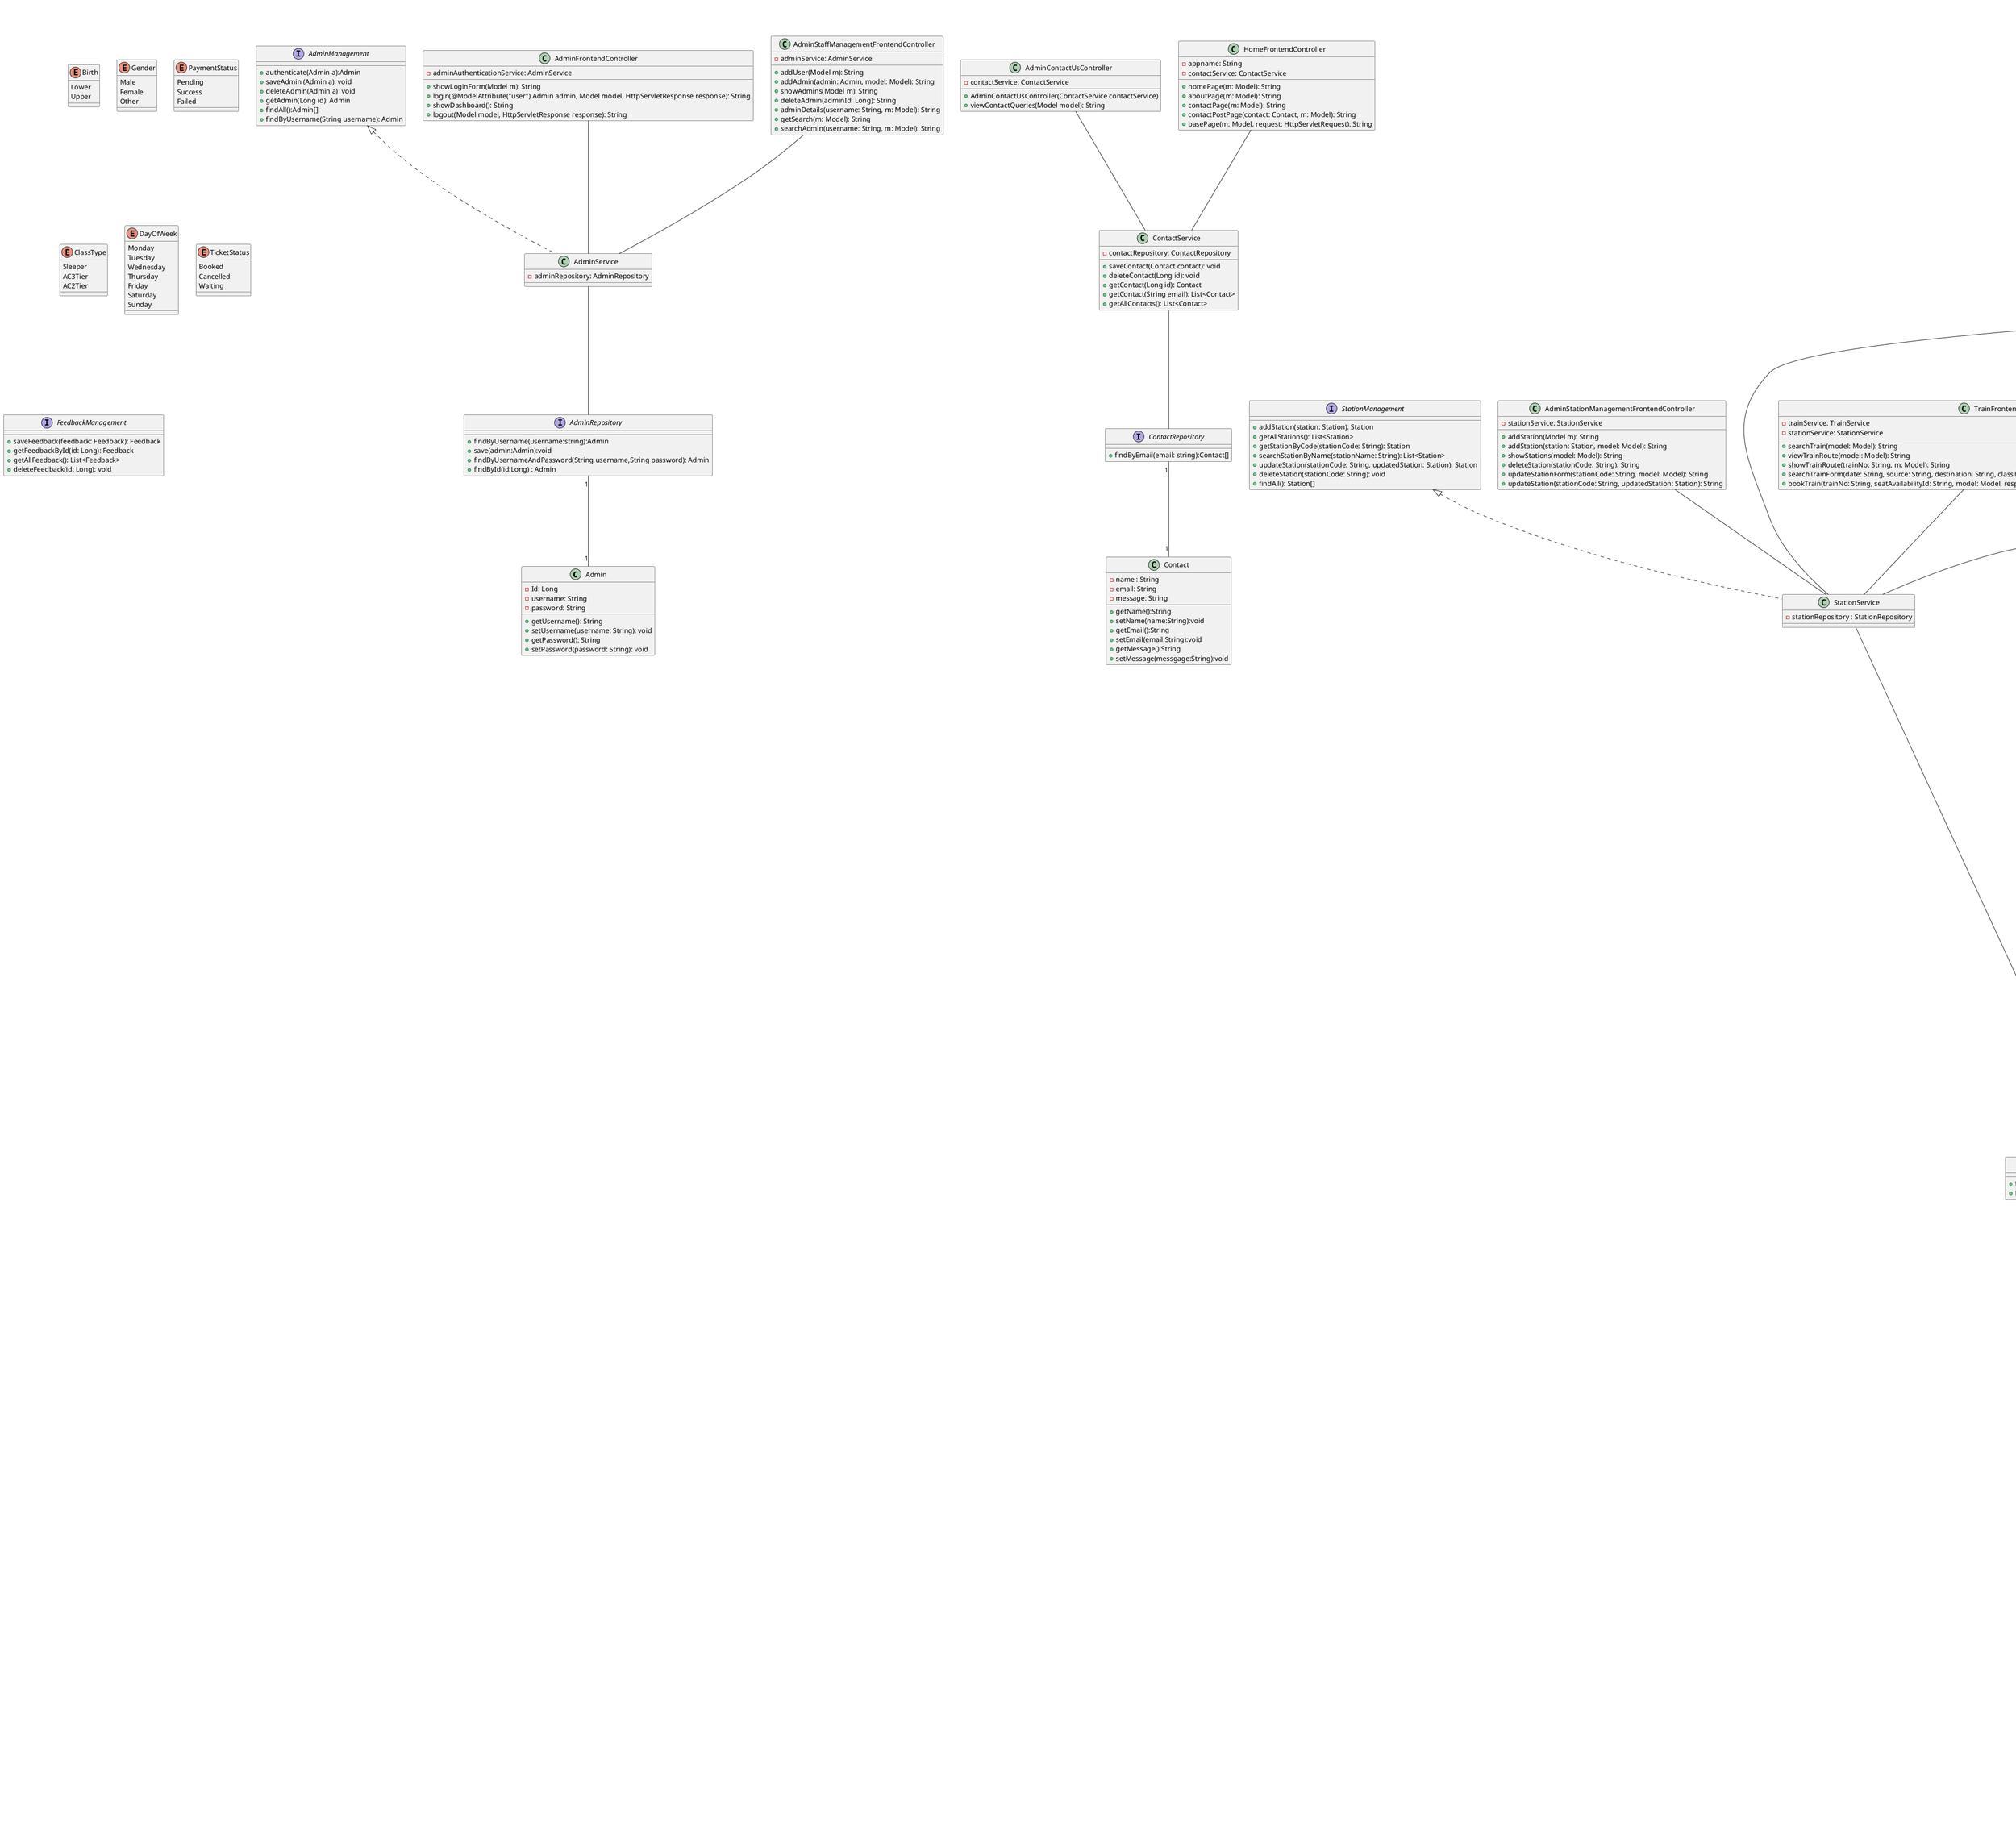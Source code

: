 @startuml
top to bottom direction

' package Model{
    class Admin {
        - Id: Long
        - username: String
        - password: String
        + getUsername(): String
        + setUsername(username: String): void
        + getPassword(): String
        + setPassword(password: String): void
    }

    enum Birth {
        Lower
        Upper
    }

    enum Gender {
        Male
        Female
        Other
    }

    class Contact {
        - name : String
        - email: String
        - message: String
        + getName():String
        + setName(name:String):void
        + getEmail():String
        + setEmail(email:String):void
        + getMessage():String
        + setMessage(messgage:String):void
    }

    class Feedback {
        - Id: Long
        - user: User
        - ticket: Ticket
        - rating: int
        - comment: String
        + getUser(): User
        + setUser(user: User): void
        + getTicket(): Ticket
        + setTicket(ticket: Ticket): void
        + getRating(): int
        + setRating(rating: int): void
        + getComment(): String
        + setComment(comment: String): void
    }

    class OperatingDay {
        - id: Long
        - train: Train
        - dayOfWeek: DayOfWeek
        + getDayOfWeek(): DayOfWeek
        + setDayOfWeek(dayOfWeek: DayOfWeek): void
        + getTrain(): Train
        + setTrain(train: Train): void
    }

    class Route {
        - Id: Long
        - routeCode: String
        - train: Train
        - stationTimings: List<StationTimings>
        + getStationTimings(): List<StationTimings>
        + setStationTimings(stationTimings: List<StationTimings>): void
        + getStationTimingsByStationCode(stationCode: String): StationTimings
        + isStationPresent(stationCode: String): int
        + getNextStation(currentStationCode: String): StationTimings
        + getPreviousStation(currentStationCode: String): StationTimings
        + getDistanceBetweenStations(stationCode1: String, stationCode2: String): double
        + isRoutePresent(src: Station, dest: Station): boolean
        + findSubRoute(SRC: Station, DEST: Station): List<StationTimings>
        + calculateJourneyTime(src: Station, dest: Station): String
    }

    class SeatAvailability {
        - id: Long
        - train: Train
        - date: Date
        - no_of_coaches: int
        - classes: ClassType
        - availableSeats: int
        - waitingList: List<Ticket>
        - CancelledSeats: List<Integer>
        - lastUnbookedLowerSeat: int
        - lastUnbookedUpperSeat: int
        - lastLowerSeat: int
        - lastUpperSeat: int
        - basePrice: double
        - farePerKM: double
        - seniorCitizenDiscount: double
        - cancellationCharge: double
        + SeatAvailability(no_of_coaches: int): void
        + checkWaitingPassengers(): void
        + isFull(): boolean
        + allocateSeatNumber(b: Birth): int
        + allocateSeatNumber(): int
        + allocatePassengerSeatNo(passengers: List<Passenger>): void
        + checkWaitingPassengers(passengers: List<Passenger>): boolean
        + checkSeniorCitizenCount(passengers: List<Passenger>): int
        + getFare(src: Station, dest: Station, passengers: List<Passenger>): double
        + getPassengerSeats(p: List<Passenger>): List<Integer>
        + cancelTicket(t: Ticket): void
    }

    class Station {
        - id: Long
        - stationCode: String
        - stationName: String
        + getStationCode(): String
        + setStationCode(stationCode: String): void
        + getStationName(): String
        + setStationName(stationName: String): void
    }

    class StationTimings {
        - id: Long
        - station: Station
        - arrivalTime: Time
        - departureTime: Time
        - distanceFromNextStation: double
        - route: Route
        + getId(): Long
        + getStation(): Station
        + setStation(station: Station): void
        + getArrivalTime(): Time
        + setArrivalTime(arrivalTime: Time): void
        + getDepartureTime(): Time
        + setDepartureTime(departureTime: Time): void
        + getRoute(): Route
        + setRoute(route: Route): void
    }

    class Ticket {
        - ticket_id: Long
        - PNR: String
        - train: Train
        - SRC: Station
        - DEST: Station
        - user: User
        - passengers: List<Passenger>
        - wantFood: Boolean
        - veg: Boolean
        - quantity: int
        - date: Date
        - classes: ClassType
        - status: TicketStatus
        - WaitingListNumber: int
        - paymentStatus: PaymentStatus
        - payment: Payment
        - totalAmount: double
        - foodprice: double
        - seatAvailability: SeatAvailability
        + Ticket()
        + getTotalAmount(): double
        + setTotalAmount(): void
        + getCancellationCharge(): double
        + getPNR(): String
        + setPNR(pNR: String): void
        + isPassengersWaiting(): boolean
        + calculateFoodPrice(): double
        + calculateFinalPrice(): double
    }

    class Passenger {
        - id: Long
        - user: User
        - name: String
        - age: int
        - gender: Gender
        - isSeniorCitizen: boolean
        - isWaitingList: boolean
        - birthpreference: Birth
        - seatNo: int
        - coachNo: int
        - ticket: Ticket
        + isWaitingList(): boolean
        + setWaitingList(isWaitingList: boolean): void
        + getSeatNo(): int
        + setSeatNo(seatNo: int): void
        + getCoachNo(): int
        + setCoachNo(coachNo: int): void
    }

    class Train {
        - trainNo: String
        - trainName: String
        - trainType: String
        - operatingDays: List<OperatingDay>
        - seatAvailability: List<SeatAvailability>
        - route: Route
        + getRouteList(): List<String>
        + getSeatAvailabilityClasswise(classes: ClassType, date: Date): SeatAvailability
        + getTotalAvailableSeats(): int
        + getDaysRunning(): String
        + getSchedule(): List<String>
        + doesPathExist(SRC: Station, DEST: Station): boolean
        + getArrivalTime(station: Station): Time
        + getDepartureTime(station: Station): Time
        + getStationTimings(): List<StationTimings>
        + willTrainRunOnDayOfWeek(d: DayOfWeek): boolean
        + getFare(SRC: Station, DEST: Station, classes: ClassType, date: Date): double
        + getDistanceBetweenStations(SRC: Station, DEST: Station): double
        + getDurationBetweenStations(SRC: Station, DEST: Station): void
        + doesDateAndClassExist(date: Date, c: ClassType): boolean
    }

    class User {
        - id: Long
        - username: String
        - password: String
        - email: String
        - firstName: String
        - lastName: String
        - phoneNumber: String
        - address: String
        + getUsername(): String
        + setUsername(username: String): void
        + getPassword(): String
        + setPassword(password: String): void
    }


    class Payment {
        - id: Long
        - ticket: Ticket
        - status: PaymentStatus
        + getTicket(): Ticket
        + setTicket(ticket: Ticket): void
        + getStatus(): PaymentStatus
        + setStatus(status: PaymentStatus): void
    }

    enum PaymentStatus{
        Pending
        Success
        Failed
    }

    enum ClassType {
        Sleeper
        AC3Tier
        AC2Tier
    }

    enum DayOfWeek {
        Monday
        Tuesday
        Wednesday
        Thursday
        Friday
        Saturday
        Sunday
    }

    enum TicketStatus {
        Booked
        Cancelled
        Waiting
    }
    
' }

' Model connectiopns
Train "1" *-- "*" OperatingDay
Train "1" *-- "*" SeatAvailability
Train "1" *-- "*" Ticket
Train "1" --* "1" Route

Ticket "1" o-- "*" Passenger
Ticket "1" --* "1" SeatAvailability
Ticket "1" --* "1" User
Ticket "1" -- "1" Feedback
Ticket "1" *-- "1" Payment

User "1"*--"*" Feedback
User "1"*--"*" Passenger

Route <-- StationTimings

StationTimings "*" --* "1" Station

' Implemented by JPA Repository
' package Repository{

    interface AdminRepository{
        + findByUsername(username:string):Admin
        + save(admin:Admin):void
        + findByUsernameAndPassword(String username,String password): Admin
        + findById(id:Long) : Admin
    }

    interface ContactRepository{
        + findByEmail(email: string):Contact[]
    }

    interface FeedbackRepository{
        + save(feedback:Feedback):void
    }

    interface OperatingDayRepository{
        + findByTrain(train:Train):OperatingDay[]
        + findByTrainTrainNo(trainNo:String):OperatingDay[]
    }

    interface PassengerRepository{
        + findByUser(u:User):Passenger[]
        + findByTicket(t:Ticket): Passenger[]
        + save(Passenger p): void
    }

    interface PaymentRepository{
        + findByTicket(t:Ticket):Payment
        + save(Payment p):void
    }

    interface RouteRepository{
        + findByTrainTrainName(trainName:String):Route[]
        + findByTrainTrainNo(trainNo:String):Route
        + findRouteBetweenStation(src:Station,dest:Station):String[]
        + findByRouteCode(routeCode:String):Route
    }

    interface SeatAvailabilityRepository {
        +findByTrainAndDateAndClasses(train: Train, date: Date, classType: ClassType): SeatAvailability
        +findByTrainAndDate(train: Train, date: Date): List<SeatAvailability>
    }

    interface StationRepository{
        + findByStationCode(stationCode:String):Station
        + findByStationNameContaining(stationName:String):Station[]
    }

    interface StationTimingsRepository {
        +findByStation(station: Station): StationTimings
        +findByRoute(route: Route): List<StationTimings>
    }

    interface TicketRepository {
        +findByPNR(PNR: String): Ticket
        +findByUser(user: User): List<Ticket>
        +findByTrain_TrainNo(trainNo: String): List<Ticket>
        +findByStatus(status: TicketStatus): List<Ticket>
    }

    interface TrainRepository {
        +findByTrainNo(trainNo: String): Train
        +findByTrainTypeContaining(trainType: String): List<Train>
        +findByTrainNameContaining(trainName: String): List<Train>
        +findByRoute(route: Route): Train
    }

    interface UserRepository {
        +findByUsername(username: String): User
        +findByEmail(email: String): User
        +findByUsernameAndPassword(username: String, password: String): User
    }

' }

' Connections for Repository
AdminRepository "1"--"1" Admin
ContactRepository "1"--"1" Contact
FeedbackRepository "1"--"1" Feedback
OperatingDayRepository "1"--"1" OperatingDay
PassengerRepository "1"--"1" Passenger
PaymentRepository "1"--"1" Payment
RouteRepository "1"--"1" Route
SeatAvailabilityRepository "1"--"1" SeatAvailability
StationRepository "1"--"1" Station
StationTimingsRepository "1"--"1" StationTimings
TicketRepository "1"--"1" Ticket
TrainRepository "1"--"1" Train
UserRepository "1"--"1" User

' Interfaces
' package Interface{

    interface AdminManagement {
        + authenticate(Admin a):Admin
        + saveAdmin (Admin a): void
        + deleteAdmin(Admin a): void
        + getAdmin(Long id): Admin
        + findAll():Admin[]
        + findByUsername(String username): Admin
    }

    interface FeedbackManagement {
        + saveFeedback(feedback: Feedback): Feedback
        + getFeedbackById(id: Long): Feedback
        + getAllFeedback(): List<Feedback>
        + deleteFeedback(id: Long): void
    }

    interface RouteManagement {
        + addRoute(route: Route): Route
        + getRouteByRouteCode(routeCode: String): Route
        + getRouteById(routeId: Long): Route
        + updateRoute(routeId: Long, updatedRoute: Route): Route
        + deleteRoute(routeId: Long): void
        + getRouteBetweenStations(stationCode1: String, stationCode2: String): List<String>
        + getAllRoutes(): List<Route>
        + getRoutesBetweenStations(SRC: String, DEST: String): List<Route>
        + getRoutesByTrain(trainName: String): List<Route>
        + getRoutesPassingThroughStation(stationCode: String): List<Route>
        + getRouteByTrainNo(trainNo: String): Route
    }

    interface StationManagement {
        + addStation(station: Station): Station
        + getAllStations(): List<Station>
        + getStationByCode(stationCode: String): Station
        + searchStationByName(stationName: String): List<Station>
        + updateStation(stationCode: String, updatedStation: Station): Station
        + deleteStation(stationCode: String): void
        + findAll(): Station[]
    }

    interface StationTimingsManagement {
        + addStationTimings(stationTiming: StationTimings): StationTimings
        + getAllStationTimings(): List<StationTimings>
        + getStationTimingsById(id: Long): StationTimings
        + updateStationTimings(id: Long, stationTiming: StationTimings): StationTimings
        + deleteStationTimings(id: Long): void
        + getStationTimingsByRoute(route: Route): List<StationTimings>
        + getStationTimingsByStation(station: Station): StationTimings
    }

    interface TicketAllocationOperations {
        Ticket allocateSeats(Ticket ticket)
        void cancelTicket(Ticket ticket)
    }

    interface TicketCRUDOperations {
        List<Ticket> getAllTickets()
        Ticket getTicketById(Long id)
        Ticket saveTicket(Ticket ticket)
        Ticket updateTicket(Ticket ticket)
        void deleteTicket(Long id)
        List<Ticket> getTicketByUser(User user)

        Ticket updatePNR(Long ticketId, String newPNR)
        Ticket updateTrain(Long ticketId, Train newTrain)
        Ticket updateSource(Long ticketId, Station newSource)
        Ticket updateDestination(Long ticketId, Station newDestination)
        Ticket updatePassengers(Long ticketId, List<Passenger> newPassengers)
        Ticket updateTicketDate(Long ticketId, Date newDate)
        Ticket updateTicketStatus(Long ticketId, TicketStatus newStatus)
        Ticket updatePaymentStatus(Long ticketId, PaymentStatus newPaymentStatus)
    }

    interface TicketQueryOperations {
        List<Ticket> getCancelledTickets()
        List<Ticket> getConfirmedTickets()
        List<Ticket> getWaitingListTickets()
    }
    '  Shows Single Responsibility Principle
    interface TicketManagement extends TicketCRUDOperations,TicketAllocationOperations,TicketQueryOperations {
        include TicketCRUDOperations
        include TicketAllocationOperations
        include TicketQueryOperations
    }
    ' For OCP 
    interface TicketFareDiscount{
        + addFareDiscount(Long ticketId): Ticket
    }

    ' SRP
    interface TrainManagement {
        List<Train> getAllTrains()
        Train getTrainByTrainNo(String trainNo)
        Train saveTrain(Train train)
        Train updateTrain(String trainNo, Train updatedTrain)
        void deleteTrain(String trainNo)
        List<Train> searchTrainBySrcAndDest(String SRC, String DEST)
        List<SeatAvailability> searchTrain(String SRC, String DEST, ClassType classes, Date date)
    }

    interface TrainSeatAvailibilityManagement {
        void addSeatAvailabitity(SeatAvailability seatAvailability)
        void deleteSeatAvailabitity(SeatAvailability seatAvailability)
        boolean checkSeatAvailability(SeatAvailability seatAvailability)
        void updateSeatAvailibity(SeatAvailability seatAvailability)
        List<SeatAvailability> getAllSeatAvailabilities()
        SeatAvailability getSeatAvailibity(Long id)
        List<SeatAvailability> getSeatAvailibityForTrain(Train train, Date date)
        SeatAvailability getSeatAvailibity(Train train, ClassType classType, Date date)
        void addCancelledSeatNo(SeatAvailability seatAvailability, int seatNo)
        void removeCancelledSeatNo(SeatAvailability seatAvailability, int seatNo)
        void addWaitingList(SeatAvailability seatAvailability, Ticket waitingList)
        void removeWaitingList(SeatAvailability seatAvailability, Ticket waitingList)
        List<Ticket> getWaitingList(SeatAvailability seatAvailability)
    }

    interface UserManagement {
        User addUser(User user)
        boolean updateUser(User user)
        boolean deleteUser(Long userId)
        User searchUser(String username)
        User searchUser(String username, String password)
        User login(String username, String password)
        User signUp(User user)
        boolean changePassword(User user, String newPassword)
        User viewUserDetails(String username)
        List<User> viewAllUsers()
        User getUserByUsername(String username)
    }

' } 

' Service package
' package Service{

    class AdminService implements AdminManagement {
        - adminRepository: AdminRepository
    }

    class ContactService {
        - contactRepository: ContactRepository
        + saveContact(Contact contact): void
        + deleteContact(Long id): void
        + getContact(Long id): Contact
        + getContact(String email): List<Contact>
        + getAllContacts(): List<Contact>
    }

    class FeedbackService {
        - feedbackRepository: FeedbackRepository
        + saveFeedback(Feedback feedback): Feedback
        + getFeedbackById(Long id): Feedback
        + getAllFeedback(): List<Feedback>
        + deleteFeedback(Long id): void
    }

    class OperatingDayService {
        - operatingDayRepository: OperatingDayRepository
        + addOperatingDay(OperatingDay operatingDay): OperatingDay
        + getOperatingDayById(Long operatingDayId): OperatingDay
        + updateOperatingDay(Long operatingDayId, OperatingDay updatedOperatingDay): OperatingDay
        + deleteOperatingDay(Long operatingDayId): void
        + getOperatingDaysByTrain(Train train): List<OperatingDay>
        + getAllOperatingDays(): List<OperatingDay>
        + getOperatingDaysByTrainNo(String trainNo): List<OperatingDay>
    }

    class PassengerService {
        - passengerRepository: PassengerRepository
        + getPassengersByTicket(Ticket ticket): List<Passenger>
        + savePassenger(Passenger passenger): void
        + deletePassenger(Passenger passenger): void
        + deletePassengerById(Long id): void
        + getPassengerById(Long id): Passenger
        + getAllPassengers(): List<Passenger>
        + getPassengerByUser(User u): List<Passenger>
        + deletePassengerByTicket(Ticket ticket): void
        + saveAllPassenger(List<Passenger> passengers): List<Passenger>
    }

    class PaymentService {
        - paymentRepository: PaymentRepository
        + getAllPayments(): List<Payment>
        + getPaymentById(Long id): Payment
        + savePayment(Payment payment): Payment
        + updateTransactionDetails(Long paymentId, PaymentStatus ps): Payment
        + updatePaymentStatus(Long paymentId, PaymentStatus status): Payment
        + updatePrebookingDetails(Long paymentId, boolean prebooked, boolean isVeg): Payment
        + deletePayment(Long id): void
    }

    class RouteService implements RouteManagement {
        - routeRepository: RouteRepository
    }

    class SeatAvailabilityService implements TrainSeatAvailibilityManagement {
        - seatAvailabilityRepository: SeatAvailabilityRepository
    }

    class StationService implements StationManagement{
        - stationRepository : StationRepository
    }

    class StationTimingsService implements StationTimingsManagement{
        - stationTimingsRepository : StationTimingsRepository
    }
    ' OCP
    class TicketFareDiscountService implements TicketFareDiscount{
        - ticketRepository: TicketRepository
        + addFareDiscount(Long ticket_id): Ticket
    }

    class TicketService implements TicketManagement {
        - ticketRepository: TicketRepository
        - passengerService: PassengerService
        - seatAvailabilityService: SeatAvailabilityService
        - fareDiscountStrategy: TicketFareDiscount
    }

    class TrainService implements TrainManagement{
        - trainRepository : TrainRepository
        - routeService : RouteService
    }

    class UserService implements UserManagement{
        - userRepository : UserRepository
    }



' }

AdminService -- AdminRepository
ContactService -- ContactRepository
FeedbackService -- FeedbackRepository
OperatingDayService -- OperatingDayRepository
PassengerService -- PassengerRepository
PaymentService -- PaymentRepository
RouteService -- RouteRepository
SeatAvailabilityService -- SeatAvailabilityRepository
StationService -- StationRepository
StationTimingsService -- StationTimingsRepository
TicketService -- TicketRepository
TicketService -- PassengerService
TicketService -- SeatAvailabilityService

TrainService -- TrainRepository
TrainService -- RouteService
UserService -- UserRepository

' OCP
TicketFareDiscountService -- TicketRepository
TicketService -- TicketFareDiscount

' Controller
' package Controller{
    class AdminContactUsController {
        - contactService: ContactService
        + AdminContactUsController(ContactService contactService)
        + viewContactQueries(Model model): String
    }

    class AdminFeedbackController {
        - feedbackService: FeedbackService
        + feedback(Model model, HttpServletRequest request): String
    }

    
    class AdminFrontendController {
        - adminAuthenticationService: AdminService
        + showLoginForm(Model m): String
        + login(@ModelAttribute("user") Admin admin, Model model, HttpServletResponse response): String
        + showDashboard(): String
        + logout(Model model, HttpServletResponse response): String
    }

    class AdminOperatingDayController {
        - operatingDayService: OperatingDayService
        - trainService: TrainService
        + addOperatingDay(Model model): String
        + handleAdd(dayOfWeek: List<DayOfWeek>, trainNo: String, model: Model): String
        + showOperatingDays(Model m): String
        + deleteOperatingDay(operatingDayId: Long): String
        + updateOperatingDay(operatingDayId: Long, m: Model): String
        + handleUpdate(operatingDayId: Long, updatedOperatingDay: OperatingDay): String
    }

    class AdminRouteController {
        - routeService: RouteService
        + showAddRouteForm(Model model): String
        + addRoute(route: Route, model: Model): String
        + showRoutes(): ModelAndView
        + deleteRoute(routeId: Long): String
        + getRoutesBetweenStations(src: String, dest: String, model: Model): String
    }

    class AdminSeatAvailabilityFrontendController {
        - seatAvailabilityService: SeatAvailabilityService
        - trainService: TrainService
        + addSeatAvailability(Model m): String
        + addSeatAvailability(trainNo: String, date: String, classes: String, noOfCoaches: int, basePrice: double, farePerKM: double, seniorCitizenDiscount: double, cancellationCharge: double, model: Model): String
        + showSeatAvailabilities(model: Model): String
        + deleteSeatAvailability(id: String): String
        + updateSeatAvailabilityForm(seatAvailabilityId: Long, model: Model): String
        + updateSeatAvailability(seatAvailabilityId: Long, updatedSeatAvailability: SeatAvailability): String
    }

    class AdminStaffManagementFrontendController {
        - adminService: AdminService
        + addUser(Model m): String
        + addAdmin(admin: Admin, model: Model): String
        + showAdmins(Model m): String
        + deleteAdmin(adminId: Long): String
        + adminDetails(username: String, m: Model): String
        + getSearch(m: Model): String
        + searchAdmin(username: String, m: Model): String
    }

    class AdminStationManagementFrontendController {
        - stationService: StationService
        + addStation(Model m): String
        + addStation(station: Station, model: Model): String
        + showStations(model: Model): String
        + deleteStation(stationCode: String): String
        + updateStationForm(stationCode: String, model: Model): String
        + updateStation(stationCode: String, updatedStation: Station): String
    }

    class AdminStationTimingManagementFrontendController {
        - stationTimingsService: StationTimingsService
        - routeService: RouteService
        - stationService: StationService
        - trainService: TrainService
        + addStationTimingForm(Model model): String
        + addStationTiming(trainNumber: String, stationCodes: List<String>, arrivalTimes: List<String>, departureTimes: List<String>, distances: List<Double>): String
        + addSingleStationTimingForm(id: Long, stationCode: String, arrivalTime: String, departureTime: String, distance: Double): String
        + showSingleStationTimingForm(id: Long, model: Model): String
        + showStationTimings(model: Model): String
        + showStationTimingsByRoute(route_id: Long, model: Model): String
        + updateStationTimingForm(id: Long, model: Model): String
        + updateStationTiming(id: Long, stationCode: String, arrivalTime: String, departureTime: String, distance: Double): String
        + deleteStationTiming(id: Long): String
    }


    class AdminTicketController {
        - ticketService: TicketService
        + showTickets(model: Model): String
        + showCancelledTickets(model: Model): String
        + showWaitingTickets(model: Model): String
        + deleteTicket(id: String): String
    }

    class AdminTrainController {
        - trainService: TrainService
        - routeService: RouteService
        + addTrain(m: Model): String
        + addTrain(train: Train, model: Model): String
        + showTrains(model: Model): String
        + deleteTrain(trainNo: String): String
        + updateTrainForm(trainNo: String, model: Model): String
        + updateTrain(trainNo: String, updatedTrain: Train): String
    }

    class AdminUserManagementFrontendController {
        - userService: UserService
        + addUser(m: Model): String
        + addUser(user: User, model: Model): String
        + showUsers(m: Model): String
        + deleteUser(userId: Long): String
    }

    class FeedbackFrontendController {
        - feedbackService: FeedbackService
        - userService: UserService
        - ticketService: TicketService
        + feedback(ticketId: String, model: Model, request: HttpServletRequest, response: HttpServletResponse): String
        + submitFeedback(rating: int, comments: String, username: String, ticketId: String, model: Model, request: HttpServletRequest): String
    }

    class HomeFrontendController {
        - appname: String
        - contactService: ContactService
        + homePage(m: Model): String
        + aboutPage(m: Model): String
        + contactPage(m: Model): String
        + contactPostPage(contact: Contact, m: Model): String
        + basePage(m: Model, request: HttpServletRequest): String
    }

    class PaymentController {
        - paymentService: PaymentService
        - ticketService: TicketService
        + makePayment(request: HttpServletRequest, response: HttpServletResponse): String
        + payNow(response: HttpServletResponse, request: HttpServletRequest): String
    }

    class RouteController {
        - routeService: RouteService
        + showRoutes(model: Model, trainNo: String): String
    }

    class TicketFrontendController {
        - ticketService: TicketService
        - userService: UserService
        - trainService: TrainService
        - seatAvailabilityService: SeatAvailabilityService
        - stationService: StationService
        + getPassengers(names: List<String>, age: List<Integer>, gender: List<String>, birth: List<String>, isSeniorCitizen: List<String>, wantFood: String, chooseFood: String, countForFood: int, m: Model, response: HttpServletResponse, request: HttpServletRequest): String
        + showTicket(m: Model, request: HttpServletRequest): String
        + cancelTicket(ticketId: String, m: Model): String
        + viewTicket(ticketId: String, response: HttpServletResponse): String
    }

    class TrainFrontendController {
        - trainService: TrainService
        - stationService: StationService
        + searchTrain(model: Model): String
        + viewTrainRoute(model: Model): String
        + showTrainRoute(trainNo: String, m: Model): String
        + searchTrainForm(date: String, source: String, destination: String, classType: String, model: Model, response: HttpServletResponse): String
        + bookTrain(trainNo: String, seatAvailabilityId: String, model: Model, response: HttpServletResponse): String
    }

    class UserFrontendContoller {
        - userService: UserService
        - ticketService: TicketService
        - errorMessage: String
        + login(Model m): String
        + loginForm(user: User, model: Model, response: HttpServletResponse): String
        + showSignupForm(model: Model): String
        + signup(user: User, model: Model, response: HttpServletResponse): String
        + logout(model: Model, response: HttpServletResponse): String
        + dashboard(model: Model, request: HttpServletRequest): String
        + update(user: User, model: Model, request: HttpServletRequest): String
        + changePassword(model: Model, request: HttpServletRequest): String
        + changePassword(oldPassword: String, newPassword: String, confirmPassword: String, model: Model, request: HttpServletRequest): String
        + myTrips(model: Model, request: HttpServletRequest): String
    }




' }


AdminContactUsController -- ContactService
AdminFeedbackController -- FeedbackService 
AdminFrontendController -- AdminService
AdminOperatingDayController -- OperatingDayService
AdminOperatingDayController -- TrainService
AdminRouteController -- RouteService
AdminSeatAvailabilityFrontendController -- SeatAvailabilityService
AdminSeatAvailabilityFrontendController -- TrainService
AdminStaffManagementFrontendController -- AdminService
AdminStationManagementFrontendController -- StationService
AdminStationTimingManagementFrontendController -- StationTimingsService
AdminStationTimingManagementFrontendController -- RouteService
AdminStationTimingManagementFrontendController  -- StationService
AdminStationTimingManagementFrontendController -- TrainService
AdminTicketController -- TicketService
AdminTrainController -- TrainService
AdminTrainController -- RouteService
AdminUserManagementFrontendController -- UserService
FeedbackFrontendController -- FeedbackService
FeedbackFrontendController -- UserService
FeedbackFrontendController -- TicketService
HomeFrontendController -- ContactService
PaymentController -- PaymentService 
PaymentController -- TicketService
RouteController -- RouteService
TicketFrontendController -- TicketService
TicketFrontendController -- UserService
TicketFrontendController --TrainService
TicketFrontendController -- StationService
TicketFrontendController -- SeatAvailabilityService
TrainFrontendController -- TrainService
TrainFrontendController -- StationService

UserFrontendContoller -- UserService
UserFrontendContoller -- TicketService



@enduml
